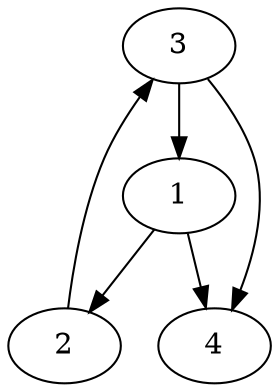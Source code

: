 digraph G {
	3;
	1;
	2;
	4;

	3 -> 1 [village=Bikini_Bottom; name=Krusty_Krab_Street; heightLimit=3; weight=20; primaryType=sideStreet; secondaryType=none;];
	2 -> 3 [village=Bikini_Bottom; name=Kebab_Street; heightLimit=3; weight=20; primaryType=sideStreet; secondaryType=none;];
	1 -> 2 [village=Bikini_Bottom; name=Not_Krusty_Krab_Street; heightLimit=5; weight=10; primaryType=mainStreet; secondaryType=none;];
	3 -> 4 [village=Bikini_Bottom; name=Idk_Street; heightLimit=3; weight=20; primaryType=mainStreet; secondaryType=none;];
	1 -> 4 [village=Bikini_Bottom; name=Cool_Street; heightLimit=5; weight=30; primaryType=sideStreet; secondaryType=oneWayStreet;];
}